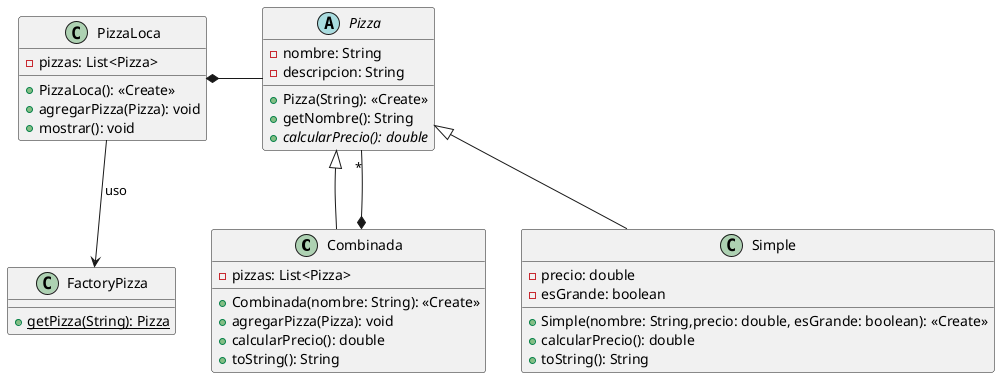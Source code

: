 @startuml
class Combinada {
- pizzas: List<Pizza>
+ Combinada(nombre: String): <<Create>>
+ agregarPizza(Pizza): void
+ calcularPrecio(): double
+ toString(): String
}
class PizzaLoca {
- pizzas: List<Pizza>
+ PizzaLoca(): <<Create>>
+ agregarPizza(Pizza): void
+ mostrar(): void
}

class FactoryPizza {
+ getPizza(String): {static} Pizza
}
class Simple {
- precio: double
- esGrande: boolean
+ Simple(nombre: String,precio: double, esGrande: boolean): <<Create>>
+ calcularPrecio(): double
+ toString(): String
}
abstract class Pizza {
- nombre: String
- descripcion: String
+ Pizza(String): <<Create>>
+ getNombre(): String
+ calcularPrecio(): {abstract}double
}


Pizza <|-- Combinada
Pizza "*" --* Combinada
Pizza <|-- Simple
PizzaLoca *-right- Pizza
PizzaLoca --> FactoryPizza : uso

@enduml